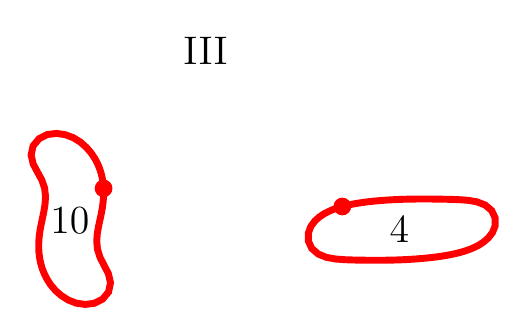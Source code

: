 \begin{tikzpicture}[scale=1.0]

\begin{axis}[
  xmin = -10,
  xmax = 2,
  ymin = -2.45,
  ymax = 2.45,
  scale only axis,
  axis equal image,
  hide axis,
  title = {\Large{III}}
  ]

\addplot [mark=none,red,line width=2.5] table{
-5.843e+00 6.815e-01
-5.848e+00 7.385e-01
-5.855e+00 7.994e-01
-5.867e+00 8.671e-01
-5.885e+00 9.435e-01
-5.911e+00 1.029e+00
-5.949e+00 1.122e+00
-6.0e+00 1.22e+00
-6.068e+00 1.322e+00
-6.154e+00 1.422e+00
-6.26e+00 1.516e+00
-6.386e+00 1.595e+00
-6.532e+00 1.651e+00
-6.692e+00 1.675e+00
-6.857e+00 1.655e+00
-7.007e+00 1.58e+00
-7.116e+00 1.45e+00
-7.152e+00 1.284e+00
-7.114e+00 1.12e+00
-7.036e+00 9.734e-01
-6.958e+00 8.31e-01
-6.908e+00 6.833e-01
-6.892e+00 5.35e-01
-6.901e+00 3.94e-01
-6.922e+00 2.636e-01
-6.947e+00 1.44e-01
-6.97e+00 3.485e-02
-6.989e+00 -6.383e-02
-7.002e+00 -1.52e-01
-7.01e+00 -2.3e-01
-7.014e+00 -2.987e-01
-7.015e+00 -3.6e-01
-7.014e+00 -4.171e-01
-7.011e+00 -4.741e-01
-7.004e+00 -5.351e-01
-6.994e+00 -6.031e-01
-6.977e+00 -6.796e-01
-6.952e+00 -7.651e-01
-6.915e+00 -8.587e-01
-6.865e+00 -9.583e-01
-6.799e+00 -1.061e+00
-6.714e+00 -1.162e+00
-6.608e+00 -1.255e+00
-6.482e+00 -1.335e+00
-6.336e+00 -1.392e+00
-6.176e+00 -1.415e+00
-6.012e+00 -1.395e+00
-5.861e+00 -1.32e+00
-5.753e+00 -1.189e+00
-5.718e+00 -1.024e+00
-5.756e+00 -8.596e-01
-5.832e+00 -7.117e-01
-5.906e+00 -5.677e-01
-5.953e+00 -4.189e-01
-5.967e+00 -2.702e-01
-5.956e+00 -1.294e-01
-5.933e+00 8.124e-04
-5.907e+00 1.203e-01
-5.884e+00 2.294e-01
-5.866e+00 3.281e-01
-5.854e+00 4.164e-01
-5.846e+00 4.944e-01
-5.842e+00 5.631e-01
-5.842e+00 6.244e-01
-5.843e+00 6.815e-01
};

\addplot [mark=none,red,line width=2.5] table{
-1.53e+00 3.544e-01
-1.585e+00 3.385e-01
-1.643e+00 3.195e-01
-1.707e+00 2.955e-01
-1.779e+00 2.643e-01
-1.858e+00 2.228e-01
-1.942e+00 1.673e-01
-2.025e+00 9.318e-02
-2.098e+00 -4.44e-03
-2.144e+00 -1.274e-01
-2.144e+00 -2.678e-01
-2.083e+00 -4.024e-01
-1.965e+00 -5.045e-01
-1.816e+00 -5.649e-01
-1.652e+00 -5.942e-01
-1.483e+00 -6.069e-01
-1.313e+00 -6.127e-01
-1.142e+00 -6.158e-01
-9.726e-01 -6.173e-01
-8.063e-01 -6.17e-01
-6.443e-01 -6.145e-01
-4.88e-01 -6.096e-01
-3.387e-01 -6.026e-01
-1.977e-01 -5.935e-01
-6.592e-02 -5.827e-01
5.562e-02 -5.705e-01
1.663e-01 -5.572e-01
2.656e-01 -5.432e-01
3.536e-01 -5.288e-01
4.306e-01 -5.144e-01
4.979e-01 -5.001e-01
5.575e-01 -4.861e-01
6.128e-01 -4.716e-01
6.676e-01 -4.556e-01
7.259e-01 -4.366e-01
7.904e-01 -4.128e-01
8.624e-01 -3.817e-01
9.415e-01 -3.407e-01
1.025e+00 -2.859e-01
1.109e+00 -2.127e-01
1.183e+00 -1.159e-01
1.232e+00 6.583e-03
1.232e+00 1.469e-01
1.169e+00 2.812e-01
1.051e+00 3.814e-01
8.999e-01 4.394e-01
7.36e-01 4.667e-01
5.671e-01 4.784e-01
3.965e-01 4.84e-01
2.258e-01 4.874e-01
5.657e-02 4.896e-01
-1.098e-01 4.9e-01
-2.718e-01 4.885e-01
-4.281e-01 4.848e-01
-5.774e-01 4.788e-01
-7.186e-01 4.709e-01
-8.504e-01 4.612e-01
-9.72e-01 4.5e-01
-1.083e+00 4.376e-01
-1.182e+00 4.243e-01
-1.27e+00 4.105e-01
-1.347e+00 3.965e-01
-1.415e+00 3.826e-01
-1.474e+00 3.687e-01
-1.53e+00 3.544e-01
};

\addplot [only marks,mark=*,red,mark size = 3pt] table{
-5.843e+00 6.815e-01
-1.53e+00 3.544e-01
};

\node [below] at (axis cs:  -0.5,  0.35) {\Large{4}};
\node [below] at (axis cs:  -6.45,  0.5) {\Large{10}};

\end{axis}

\end{tikzpicture}



